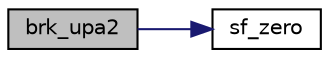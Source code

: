 digraph "brk_upa2"
{
  edge [fontname="Helvetica",fontsize="10",labelfontname="Helvetica",labelfontsize="10"];
  node [fontname="Helvetica",fontsize="10",shape=record];
  rankdir="LR";
  Node1 [label="brk_upa2",height=0.2,width=0.4,color="black", fillcolor="grey75", style="filled", fontcolor="black"];
  Node1 -> Node2 [color="midnightblue",fontsize="10",style="solid",fontname="Helvetica"];
  Node2 [label="sf_zero",height=0.2,width=0.4,color="black", fillcolor="white", style="filled",URL="$sf__zero_8f.html#ab8d5fc6840987b37a89a1dc5b0786735"];
}

